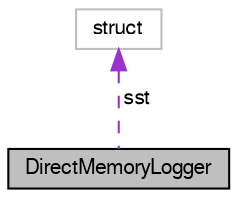 digraph "DirectMemoryLogger"
{
  edge [fontname="FreeSans",fontsize="10",labelfontname="FreeSans",labelfontsize="10"];
  node [fontname="FreeSans",fontsize="10",shape=record];
  Node1 [label="DirectMemoryLogger",height=0.2,width=0.4,color="black", fillcolor="grey75", style="filled", fontcolor="black"];
  Node2 -> Node1 [dir="back",color="darkorchid3",fontsize="10",style="dashed",label=" sst" ,fontname="FreeSans"];
  Node2 [label="struct",height=0.2,width=0.4,color="grey75", fillcolor="white", style="filled"];
}
